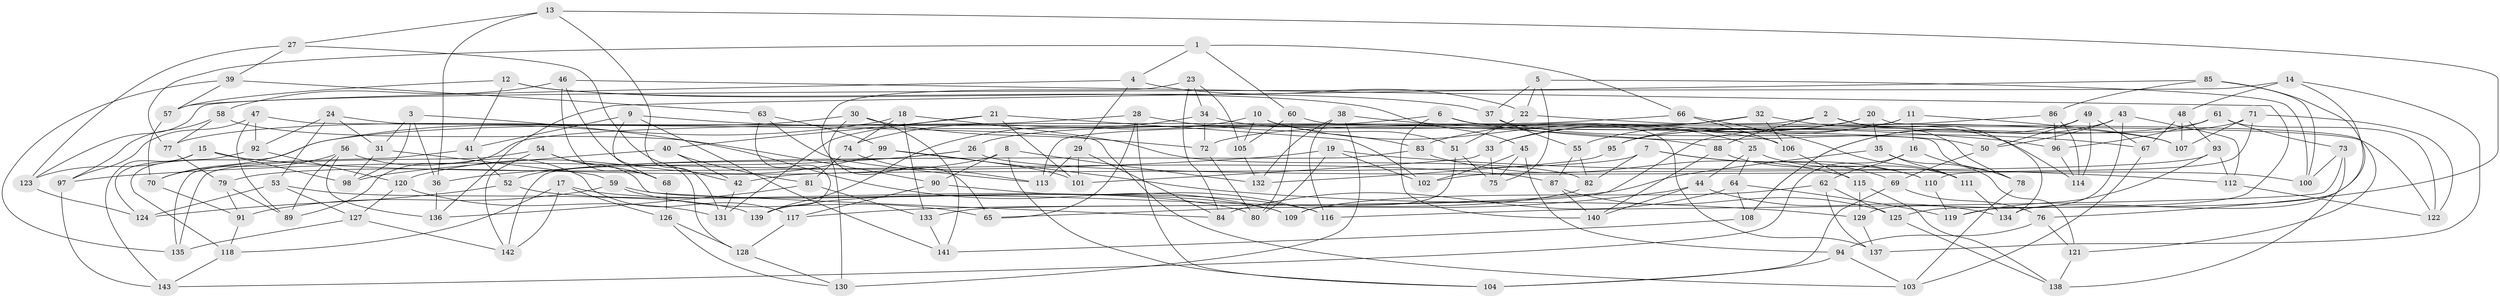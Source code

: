 // Generated by graph-tools (version 1.1) at 2025/02/03/09/25 03:02:57]
// undirected, 143 vertices, 286 edges
graph export_dot {
graph [start="1"]
  node [color=gray90,style=filled];
  1;
  2;
  3;
  4;
  5;
  6;
  7;
  8;
  9;
  10;
  11;
  12;
  13;
  14;
  15;
  16;
  17;
  18;
  19;
  20;
  21;
  22;
  23;
  24;
  25;
  26;
  27;
  28;
  29;
  30;
  31;
  32;
  33;
  34;
  35;
  36;
  37;
  38;
  39;
  40;
  41;
  42;
  43;
  44;
  45;
  46;
  47;
  48;
  49;
  50;
  51;
  52;
  53;
  54;
  55;
  56;
  57;
  58;
  59;
  60;
  61;
  62;
  63;
  64;
  65;
  66;
  67;
  68;
  69;
  70;
  71;
  72;
  73;
  74;
  75;
  76;
  77;
  78;
  79;
  80;
  81;
  82;
  83;
  84;
  85;
  86;
  87;
  88;
  89;
  90;
  91;
  92;
  93;
  94;
  95;
  96;
  97;
  98;
  99;
  100;
  101;
  102;
  103;
  104;
  105;
  106;
  107;
  108;
  109;
  110;
  111;
  112;
  113;
  114;
  115;
  116;
  117;
  118;
  119;
  120;
  121;
  122;
  123;
  124;
  125;
  126;
  127;
  128;
  129;
  130;
  131;
  132;
  133;
  134;
  135;
  136;
  137;
  138;
  139;
  140;
  141;
  142;
  143;
  1 -- 77;
  1 -- 4;
  1 -- 60;
  1 -- 66;
  2 -- 113;
  2 -- 88;
  2 -- 78;
  2 -- 134;
  3 -- 109;
  3 -- 36;
  3 -- 31;
  3 -- 98;
  4 -- 29;
  4 -- 22;
  4 -- 57;
  5 -- 22;
  5 -- 100;
  5 -- 75;
  5 -- 37;
  6 -- 140;
  6 -- 26;
  6 -- 137;
  6 -- 67;
  7 -- 82;
  7 -- 69;
  7 -- 42;
  7 -- 110;
  8 -- 90;
  8 -- 79;
  8 -- 132;
  8 -- 104;
  9 -- 68;
  9 -- 41;
  9 -- 141;
  9 -- 88;
  10 -- 105;
  10 -- 51;
  10 -- 139;
  10 -- 25;
  11 -- 95;
  11 -- 107;
  11 -- 33;
  11 -- 16;
  12 -- 57;
  12 -- 45;
  12 -- 41;
  12 -- 37;
  13 -- 36;
  13 -- 131;
  13 -- 76;
  13 -- 27;
  14 -- 137;
  14 -- 125;
  14 -- 48;
  14 -- 123;
  15 -- 123;
  15 -- 87;
  15 -- 143;
  15 -- 98;
  16 -- 78;
  16 -- 143;
  16 -- 62;
  17 -- 118;
  17 -- 109;
  17 -- 126;
  17 -- 142;
  18 -- 82;
  18 -- 70;
  18 -- 74;
  18 -- 133;
  19 -- 80;
  19 -- 112;
  19 -- 102;
  19 -- 97;
  20 -- 55;
  20 -- 83;
  20 -- 35;
  20 -- 121;
  21 -- 101;
  21 -- 131;
  21 -- 102;
  21 -- 40;
  22 -- 51;
  22 -- 107;
  23 -- 105;
  23 -- 34;
  23 -- 65;
  23 -- 84;
  24 -- 103;
  24 -- 31;
  24 -- 53;
  24 -- 92;
  25 -- 111;
  25 -- 64;
  25 -- 44;
  26 -- 52;
  26 -- 100;
  26 -- 36;
  27 -- 123;
  27 -- 39;
  27 -- 42;
  28 -- 65;
  28 -- 118;
  28 -- 104;
  28 -- 83;
  29 -- 84;
  29 -- 101;
  29 -- 113;
  30 -- 77;
  30 -- 130;
  30 -- 72;
  30 -- 141;
  31 -- 59;
  31 -- 98;
  32 -- 72;
  32 -- 114;
  32 -- 33;
  32 -- 106;
  33 -- 101;
  33 -- 75;
  34 -- 106;
  34 -- 74;
  34 -- 72;
  35 -- 117;
  35 -- 111;
  35 -- 121;
  36 -- 136;
  37 -- 55;
  37 -- 50;
  38 -- 132;
  38 -- 130;
  38 -- 116;
  38 -- 96;
  39 -- 57;
  39 -- 63;
  39 -- 135;
  40 -- 42;
  40 -- 98;
  40 -- 81;
  41 -- 135;
  41 -- 52;
  42 -- 131;
  43 -- 112;
  43 -- 129;
  43 -- 50;
  43 -- 108;
  44 -- 140;
  44 -- 134;
  44 -- 65;
  45 -- 102;
  45 -- 94;
  45 -- 75;
  46 -- 128;
  46 -- 58;
  46 -- 119;
  46 -- 68;
  47 -- 97;
  47 -- 89;
  47 -- 78;
  47 -- 92;
  48 -- 67;
  48 -- 107;
  48 -- 93;
  49 -- 67;
  49 -- 108;
  49 -- 50;
  49 -- 114;
  50 -- 69;
  51 -- 109;
  51 -- 75;
  52 -- 124;
  52 -- 80;
  53 -- 124;
  53 -- 127;
  53 -- 139;
  54 -- 135;
  54 -- 142;
  54 -- 84;
  54 -- 68;
  55 -- 82;
  55 -- 87;
  56 -- 117;
  56 -- 70;
  56 -- 136;
  56 -- 89;
  57 -- 70;
  58 -- 90;
  58 -- 97;
  58 -- 77;
  59 -- 116;
  59 -- 91;
  59 -- 65;
  60 -- 80;
  60 -- 122;
  60 -- 105;
  61 -- 122;
  61 -- 95;
  61 -- 73;
  61 -- 96;
  62 -- 109;
  62 -- 125;
  62 -- 137;
  63 -- 113;
  63 -- 139;
  63 -- 99;
  64 -- 108;
  64 -- 119;
  64 -- 84;
  66 -- 106;
  66 -- 111;
  66 -- 89;
  67 -- 103;
  68 -- 126;
  69 -- 76;
  69 -- 104;
  70 -- 91;
  71 -- 110;
  71 -- 133;
  71 -- 122;
  71 -- 107;
  72 -- 80;
  73 -- 100;
  73 -- 116;
  73 -- 138;
  74 -- 81;
  74 -- 113;
  76 -- 121;
  76 -- 94;
  77 -- 79;
  78 -- 103;
  79 -- 89;
  79 -- 91;
  81 -- 136;
  81 -- 133;
  82 -- 139;
  83 -- 142;
  83 -- 115;
  85 -- 134;
  85 -- 86;
  85 -- 136;
  85 -- 100;
  86 -- 96;
  86 -- 114;
  86 -- 95;
  87 -- 140;
  87 -- 125;
  88 -- 110;
  88 -- 140;
  90 -- 116;
  90 -- 117;
  91 -- 118;
  92 -- 124;
  92 -- 120;
  93 -- 119;
  93 -- 112;
  93 -- 102;
  94 -- 103;
  94 -- 104;
  95 -- 132;
  96 -- 114;
  97 -- 143;
  99 -- 101;
  99 -- 129;
  99 -- 120;
  105 -- 132;
  106 -- 115;
  108 -- 141;
  110 -- 119;
  111 -- 134;
  112 -- 122;
  115 -- 129;
  115 -- 138;
  117 -- 128;
  118 -- 143;
  120 -- 131;
  120 -- 127;
  121 -- 138;
  123 -- 124;
  125 -- 138;
  126 -- 128;
  126 -- 130;
  127 -- 135;
  127 -- 142;
  128 -- 130;
  129 -- 137;
  133 -- 141;
}
